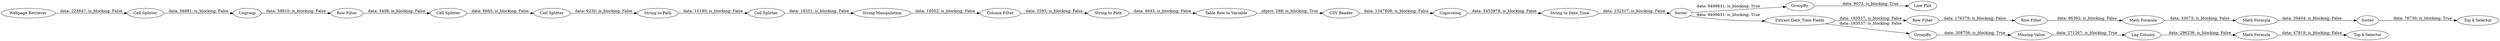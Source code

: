 digraph {
	"4259712342092849985_13" [label="Row Filter"]
	"4259712342092849985_72" [label="Line Plot"]
	"4259712342092849985_65" [label="Row Filter"]
	"4259712342092849985_58" [label="Math Formula"]
	"4259712342092849985_52" [label="String to Date_Time"]
	"4259712342092849985_71" [label=GroupBy]
	"4259712342092849985_51" [label=Unpivoting]
	"4259712342092849985_57" [label="Lag Column"]
	"4259712342092849985_53" [label="Extract Date_Time Fields"]
	"4259712342092849985_1" [label="Webpage Retriever"]
	"4259712342092849985_75" [label="String to Path"]
	"4259712342092849985_66" [label="Math Formula"]
	"4259712342092849985_8" [label="Cell Splitter"]
	"4259712342092849985_73" [label="Cell Splitter"]
	"4259712342092849985_67" [label="Math Formula"]
	"4259712342092849985_36" [label="Cell Splitter"]
	"4259712342092849985_69" [label=Sorter]
	"4259712342092849985_9" [label=Ungroup]
	"4259712342092849985_63" [label="Top k Selector"]
	"4259712342092849985_54" [label=Sorter]
	"4259712342092849985_44" [label="String to Path"]
	"4259712342092849985_48" [label="CSV Reader"]
	"4259712342092849985_49" [label="Table Row to Variable"]
	"4259712342092849985_64" [label="Row Filter"]
	"4259712342092849985_68" [label="Top k Selector"]
	"4259712342092849985_38" [label="Column Filter"]
	"4259712342092849985_55" [label=GroupBy]
	"4259712342092849985_60" [label="Missing Value"]
	"4259712342092849985_37" [label="Cell Splitter"]
	"4259712342092849985_76" [label="String Manipulation"]
	"4259712342092849985_71" -> "4259712342092849985_72" [label="data: 9073; is_blocking: True"]
	"4259712342092849985_37" -> "4259712342092849985_44" [label="data: 9230; is_blocking: False"]
	"4259712342092849985_48" -> "4259712342092849985_51" [label="data: 1347808; is_blocking: False"]
	"4259712342092849985_64" -> "4259712342092849985_65" [label="data: 176379; is_blocking: False"]
	"4259712342092849985_54" -> "4259712342092849985_53" [label="data: 9499831; is_blocking: True"]
	"4259712342092849985_75" -> "4259712342092849985_49" [label="data: 4643; is_blocking: False"]
	"4259712342092849985_65" -> "4259712342092849985_66" [label="data: 66392; is_blocking: False"]
	"4259712342092849985_49" -> "4259712342092849985_48" [label="object: 288; is_blocking: True"]
	"4259712342092849985_67" -> "4259712342092849985_69" [label="data: 39404; is_blocking: False"]
	"4259712342092849985_69" -> "4259712342092849985_68" [label="data: 76730; is_blocking: True"]
	"4259712342092849985_76" -> "4259712342092849985_38" [label="data: 19502; is_blocking: False"]
	"4259712342092849985_54" -> "4259712342092849985_71" [label="data: 9499831; is_blocking: True"]
	"4259712342092849985_53" -> "4259712342092849985_64" [label="data: 183537; is_blocking: False"]
	"4259712342092849985_52" -> "4259712342092849985_54" [label="data: 232317; is_blocking: False"]
	"4259712342092849985_66" -> "4259712342092849985_67" [label="data: 33073; is_blocking: False"]
	"4259712342092849985_55" -> "4259712342092849985_60" [label="data: 308756; is_blocking: True"]
	"4259712342092849985_73" -> "4259712342092849985_76" [label="data: 18331; is_blocking: False"]
	"4259712342092849985_8" -> "4259712342092849985_9" [label="data: 56981; is_blocking: False"]
	"4259712342092849985_53" -> "4259712342092849985_55" [label="data: 183537; is_blocking: False"]
	"4259712342092849985_36" -> "4259712342092849985_37" [label="data: 6665; is_blocking: False"]
	"4259712342092849985_44" -> "4259712342092849985_73" [label="data: 10190; is_blocking: False"]
	"4259712342092849985_13" -> "4259712342092849985_36" [label="data: 3408; is_blocking: False"]
	"4259712342092849985_1" -> "4259712342092849985_8" [label="data: 223847; is_blocking: False"]
	"4259712342092849985_58" -> "4259712342092849985_63" [label="data: 47819; is_blocking: False"]
	"4259712342092849985_9" -> "4259712342092849985_13" [label="data: 59910; is_blocking: False"]
	"4259712342092849985_57" -> "4259712342092849985_58" [label="data: 296236; is_blocking: False"]
	"4259712342092849985_60" -> "4259712342092849985_57" [label="data: 271267; is_blocking: True"]
	"4259712342092849985_38" -> "4259712342092849985_75" [label="data: 2595; is_blocking: False"]
	"4259712342092849985_51" -> "4259712342092849985_52" [label="data: 3453978; is_blocking: False"]
	rankdir=LR
}
